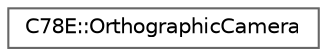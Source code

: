digraph "Graphical Class Hierarchy"
{
 // LATEX_PDF_SIZE
  bgcolor="transparent";
  edge [fontname=Helvetica,fontsize=10,labelfontname=Helvetica,labelfontsize=10];
  node [fontname=Helvetica,fontsize=10,shape=box,height=0.2,width=0.4];
  rankdir="LR";
  Node0 [id="Node000000",label="C78E::OrthographicCamera",height=0.2,width=0.4,color="grey40", fillcolor="white", style="filled",URL="$d3/d75/class_c78_e_1_1_orthographic_camera.html",tooltip=" "];
}
